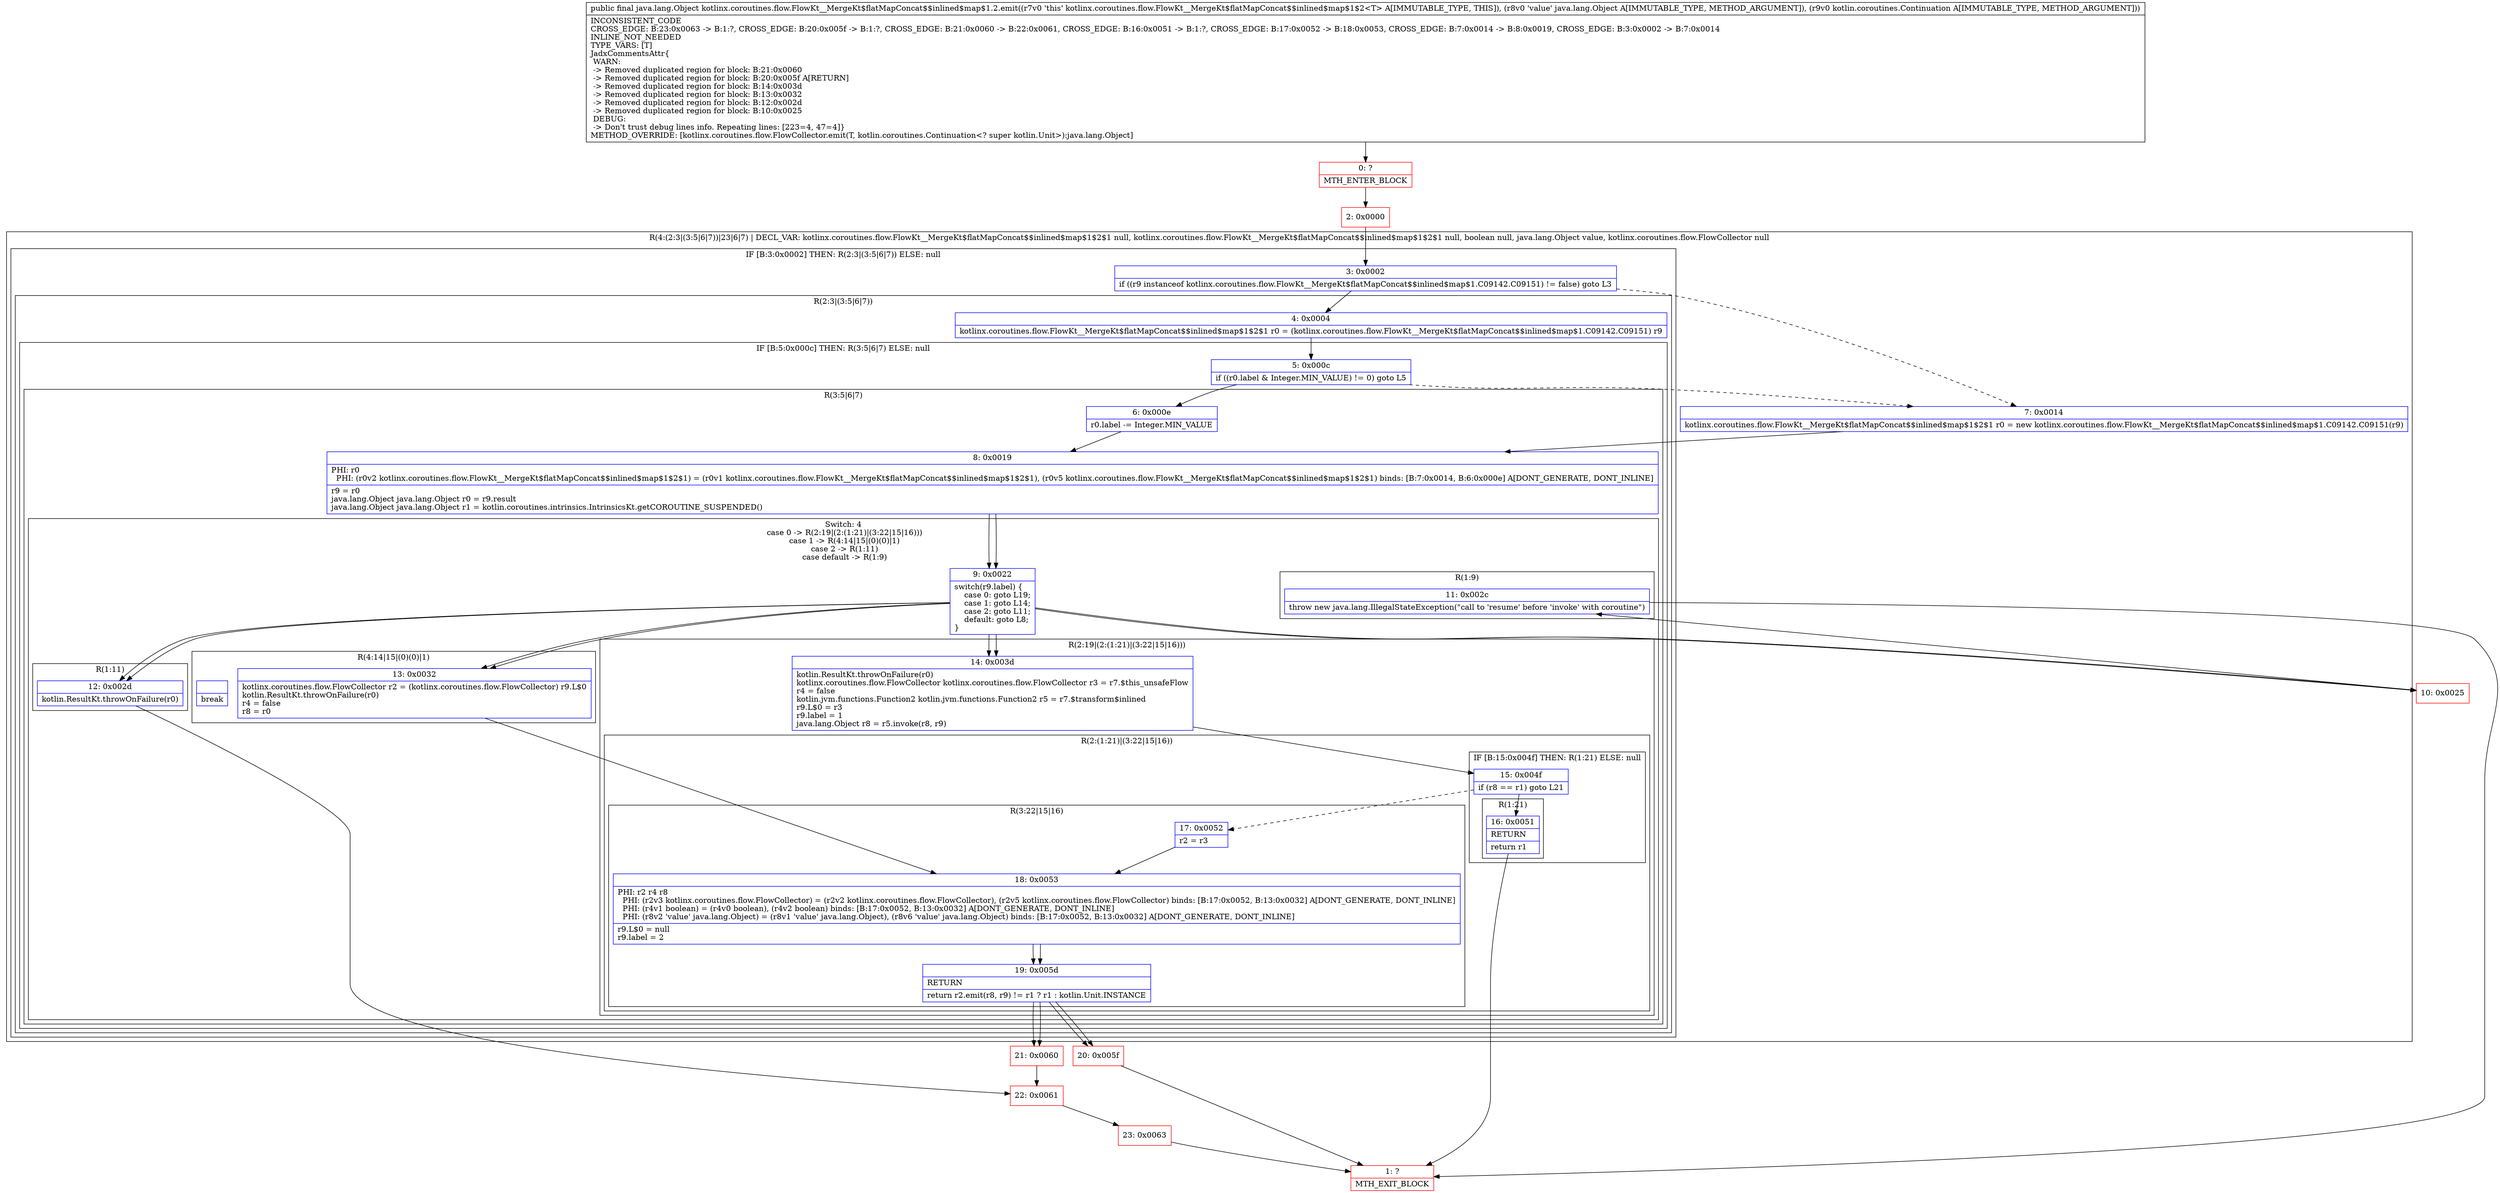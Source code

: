 digraph "CFG forkotlinx.coroutines.flow.FlowKt__MergeKt$flatMapConcat$$inlined$map$1.2.emit(Ljava\/lang\/Object;Lkotlin\/coroutines\/Continuation;)Ljava\/lang\/Object;" {
subgraph cluster_Region_531853337 {
label = "R(4:(2:3|(3:5|6|7))|23|6|7) | DECL_VAR: kotlinx.coroutines.flow.FlowKt__MergeKt$flatMapConcat$$inlined$map$1$2$1 null, kotlinx.coroutines.flow.FlowKt__MergeKt$flatMapConcat$$inlined$map$1$2$1 null, boolean null, java.lang.Object value, kotlinx.coroutines.flow.FlowCollector null\l";
node [shape=record,color=blue];
subgraph cluster_IfRegion_2082758178 {
label = "IF [B:3:0x0002] THEN: R(2:3|(3:5|6|7)) ELSE: null";
node [shape=record,color=blue];
Node_3 [shape=record,label="{3\:\ 0x0002|if ((r9 instanceof kotlinx.coroutines.flow.FlowKt__MergeKt$flatMapConcat$$inlined$map$1.C09142.C09151) != false) goto L3\l}"];
subgraph cluster_Region_1435370617 {
label = "R(2:3|(3:5|6|7))";
node [shape=record,color=blue];
Node_4 [shape=record,label="{4\:\ 0x0004|kotlinx.coroutines.flow.FlowKt__MergeKt$flatMapConcat$$inlined$map$1$2$1 r0 = (kotlinx.coroutines.flow.FlowKt__MergeKt$flatMapConcat$$inlined$map$1.C09142.C09151) r9\l}"];
subgraph cluster_IfRegion_1387492858 {
label = "IF [B:5:0x000c] THEN: R(3:5|6|7) ELSE: null";
node [shape=record,color=blue];
Node_5 [shape=record,label="{5\:\ 0x000c|if ((r0.label & Integer.MIN_VALUE) != 0) goto L5\l}"];
subgraph cluster_Region_552298578 {
label = "R(3:5|6|7)";
node [shape=record,color=blue];
Node_6 [shape=record,label="{6\:\ 0x000e|r0.label \-= Integer.MIN_VALUE\l}"];
Node_8 [shape=record,label="{8\:\ 0x0019|PHI: r0 \l  PHI: (r0v2 kotlinx.coroutines.flow.FlowKt__MergeKt$flatMapConcat$$inlined$map$1$2$1) = (r0v1 kotlinx.coroutines.flow.FlowKt__MergeKt$flatMapConcat$$inlined$map$1$2$1), (r0v5 kotlinx.coroutines.flow.FlowKt__MergeKt$flatMapConcat$$inlined$map$1$2$1) binds: [B:7:0x0014, B:6:0x000e] A[DONT_GENERATE, DONT_INLINE]\l|r9 = r0\ljava.lang.Object java.lang.Object r0 = r9.result\ljava.lang.Object java.lang.Object r1 = kotlin.coroutines.intrinsics.IntrinsicsKt.getCOROUTINE_SUSPENDED()\l}"];
subgraph cluster_SwitchRegion_1891158510 {
label = "Switch: 4
 case 0 -> R(2:19|(2:(1:21)|(3:22|15|16)))
 case 1 -> R(4:14|15|(0)(0)|1)
 case 2 -> R(1:11)
 case default -> R(1:9)";
node [shape=record,color=blue];
Node_9 [shape=record,label="{9\:\ 0x0022|switch(r9.label) \{\l    case 0: goto L19;\l    case 1: goto L14;\l    case 2: goto L11;\l    default: goto L8;\l\}\l}"];
subgraph cluster_Region_1947159640 {
label = "R(2:19|(2:(1:21)|(3:22|15|16)))";
node [shape=record,color=blue];
Node_14 [shape=record,label="{14\:\ 0x003d|kotlin.ResultKt.throwOnFailure(r0)\lkotlinx.coroutines.flow.FlowCollector kotlinx.coroutines.flow.FlowCollector r3 = r7.$this_unsafeFlow\lr4 = false\lkotlin.jvm.functions.Function2 kotlin.jvm.functions.Function2 r5 = r7.$transform$inlined\lr9.L$0 = r3\lr9.label = 1\ljava.lang.Object r8 = r5.invoke(r8, r9)\l}"];
subgraph cluster_Region_1273109161 {
label = "R(2:(1:21)|(3:22|15|16))";
node [shape=record,color=blue];
subgraph cluster_IfRegion_2064664994 {
label = "IF [B:15:0x004f] THEN: R(1:21) ELSE: null";
node [shape=record,color=blue];
Node_15 [shape=record,label="{15\:\ 0x004f|if (r8 == r1) goto L21\l}"];
subgraph cluster_Region_1176938192 {
label = "R(1:21)";
node [shape=record,color=blue];
Node_16 [shape=record,label="{16\:\ 0x0051|RETURN\l|return r1\l}"];
}
}
subgraph cluster_Region_1367815020 {
label = "R(3:22|15|16)";
node [shape=record,color=blue];
Node_17 [shape=record,label="{17\:\ 0x0052|r2 = r3\l}"];
Node_18 [shape=record,label="{18\:\ 0x0053|PHI: r2 r4 r8 \l  PHI: (r2v3 kotlinx.coroutines.flow.FlowCollector) = (r2v2 kotlinx.coroutines.flow.FlowCollector), (r2v5 kotlinx.coroutines.flow.FlowCollector) binds: [B:17:0x0052, B:13:0x0032] A[DONT_GENERATE, DONT_INLINE]\l  PHI: (r4v1 boolean) = (r4v0 boolean), (r4v2 boolean) binds: [B:17:0x0052, B:13:0x0032] A[DONT_GENERATE, DONT_INLINE]\l  PHI: (r8v2 'value' java.lang.Object) = (r8v1 'value' java.lang.Object), (r8v6 'value' java.lang.Object) binds: [B:17:0x0052, B:13:0x0032] A[DONT_GENERATE, DONT_INLINE]\l|r9.L$0 = null\lr9.label = 2\l}"];
Node_19 [shape=record,label="{19\:\ 0x005d|RETURN\l|return r2.emit(r8, r9) != r1 ? r1 : kotlin.Unit.INSTANCE\l}"];
}
}
}
subgraph cluster_Region_718633206 {
label = "R(4:14|15|(0)(0)|1)";
node [shape=record,color=blue];
Node_13 [shape=record,label="{13\:\ 0x0032|kotlinx.coroutines.flow.FlowCollector r2 = (kotlinx.coroutines.flow.FlowCollector) r9.L$0\lkotlin.ResultKt.throwOnFailure(r0)\lr4 = false\lr8 = r0\l}"];
Node_18 [shape=record,label="{18\:\ 0x0053|PHI: r2 r4 r8 \l  PHI: (r2v3 kotlinx.coroutines.flow.FlowCollector) = (r2v2 kotlinx.coroutines.flow.FlowCollector), (r2v5 kotlinx.coroutines.flow.FlowCollector) binds: [B:17:0x0052, B:13:0x0032] A[DONT_GENERATE, DONT_INLINE]\l  PHI: (r4v1 boolean) = (r4v0 boolean), (r4v2 boolean) binds: [B:17:0x0052, B:13:0x0032] A[DONT_GENERATE, DONT_INLINE]\l  PHI: (r8v2 'value' java.lang.Object) = (r8v1 'value' java.lang.Object), (r8v6 'value' java.lang.Object) binds: [B:17:0x0052, B:13:0x0032] A[DONT_GENERATE, DONT_INLINE]\l|r9.L$0 = null\lr9.label = 2\l}"];
subgraph cluster_IfRegion_479474683 {
label = "IF [B:19:0x005d] THEN: R(0) ELSE: R(0)";
node [shape=record,color=blue];
Node_19 [shape=record,label="{19\:\ 0x005d|RETURN\l|return r2.emit(r8, r9) != r1 ? r1 : kotlin.Unit.INSTANCE\l}"];
subgraph cluster_Region_1911800940 {
label = "R(0)";
node [shape=record,color=blue];
}
subgraph cluster_Region_804798782 {
label = "R(0)";
node [shape=record,color=blue];
}
}
Node_InsnContainer_1714290078 [shape=record,label="{|break\l}"];
}
subgraph cluster_Region_2055441612 {
label = "R(1:11)";
node [shape=record,color=blue];
Node_12 [shape=record,label="{12\:\ 0x002d|kotlin.ResultKt.throwOnFailure(r0)\l}"];
}
subgraph cluster_Region_1027703968 {
label = "R(1:9)";
node [shape=record,color=blue];
Node_11 [shape=record,label="{11\:\ 0x002c|throw new java.lang.IllegalStateException(\"call to 'resume' before 'invoke' with coroutine\")\l}"];
}
}
}
}
}
}
Node_7 [shape=record,label="{7\:\ 0x0014|kotlinx.coroutines.flow.FlowKt__MergeKt$flatMapConcat$$inlined$map$1$2$1 r0 = new kotlinx.coroutines.flow.FlowKt__MergeKt$flatMapConcat$$inlined$map$1.C09142.C09151(r9)\l}"];
Node_8 [shape=record,label="{8\:\ 0x0019|PHI: r0 \l  PHI: (r0v2 kotlinx.coroutines.flow.FlowKt__MergeKt$flatMapConcat$$inlined$map$1$2$1) = (r0v1 kotlinx.coroutines.flow.FlowKt__MergeKt$flatMapConcat$$inlined$map$1$2$1), (r0v5 kotlinx.coroutines.flow.FlowKt__MergeKt$flatMapConcat$$inlined$map$1$2$1) binds: [B:7:0x0014, B:6:0x000e] A[DONT_GENERATE, DONT_INLINE]\l|r9 = r0\ljava.lang.Object java.lang.Object r0 = r9.result\ljava.lang.Object java.lang.Object r1 = kotlin.coroutines.intrinsics.IntrinsicsKt.getCOROUTINE_SUSPENDED()\l}"];
subgraph cluster_SwitchRegion_309838269 {
label = "Switch: 0";
node [shape=record,color=blue];
Node_9 [shape=record,label="{9\:\ 0x0022|switch(r9.label) \{\l    case 0: goto L19;\l    case 1: goto L14;\l    case 2: goto L11;\l    default: goto L8;\l\}\l}"];
}
}
Node_0 [shape=record,color=red,label="{0\:\ ?|MTH_ENTER_BLOCK\l}"];
Node_2 [shape=record,color=red,label="{2\:\ 0x0000}"];
Node_10 [shape=record,color=red,label="{10\:\ 0x0025}"];
Node_1 [shape=record,color=red,label="{1\:\ ?|MTH_EXIT_BLOCK\l}"];
Node_22 [shape=record,color=red,label="{22\:\ 0x0061}"];
Node_23 [shape=record,color=red,label="{23\:\ 0x0063}"];
Node_20 [shape=record,color=red,label="{20\:\ 0x005f}"];
Node_21 [shape=record,color=red,label="{21\:\ 0x0060}"];
MethodNode[shape=record,label="{public final java.lang.Object kotlinx.coroutines.flow.FlowKt__MergeKt$flatMapConcat$$inlined$map$1.2.emit((r7v0 'this' kotlinx.coroutines.flow.FlowKt__MergeKt$flatMapConcat$$inlined$map$1$2\<T\> A[IMMUTABLE_TYPE, THIS]), (r8v0 'value' java.lang.Object A[IMMUTABLE_TYPE, METHOD_ARGUMENT]), (r9v0 kotlin.coroutines.Continuation A[IMMUTABLE_TYPE, METHOD_ARGUMENT]))  | INCONSISTENT_CODE\lCROSS_EDGE: B:23:0x0063 \-\> B:1:?, CROSS_EDGE: B:20:0x005f \-\> B:1:?, CROSS_EDGE: B:21:0x0060 \-\> B:22:0x0061, CROSS_EDGE: B:16:0x0051 \-\> B:1:?, CROSS_EDGE: B:17:0x0052 \-\> B:18:0x0053, CROSS_EDGE: B:7:0x0014 \-\> B:8:0x0019, CROSS_EDGE: B:3:0x0002 \-\> B:7:0x0014\lINLINE_NOT_NEEDED\lTYPE_VARS: [T]\lJadxCommentsAttr\{\l WARN: \l \-\> Removed duplicated region for block: B:21:0x0060 \l \-\> Removed duplicated region for block: B:20:0x005f A[RETURN]\l \-\> Removed duplicated region for block: B:14:0x003d \l \-\> Removed duplicated region for block: B:13:0x0032 \l \-\> Removed duplicated region for block: B:12:0x002d \l \-\> Removed duplicated region for block: B:10:0x0025 \l DEBUG: \l \-\> Don't trust debug lines info. Repeating lines: [223=4, 47=4]\}\lMETHOD_OVERRIDE: [kotlinx.coroutines.flow.FlowCollector.emit(T, kotlin.coroutines.Continuation\<? super kotlin.Unit\>):java.lang.Object]\l}"];
MethodNode -> Node_0;Node_3 -> Node_4;
Node_3 -> Node_7[style=dashed];
Node_4 -> Node_5;
Node_5 -> Node_6;
Node_5 -> Node_7[style=dashed];
Node_6 -> Node_8;
Node_8 -> Node_9;
Node_9 -> Node_10;
Node_9 -> Node_12;
Node_9 -> Node_13;
Node_9 -> Node_14;
Node_14 -> Node_15;
Node_15 -> Node_16;
Node_15 -> Node_17[style=dashed];
Node_16 -> Node_1;
Node_17 -> Node_18;
Node_18 -> Node_19;
Node_19 -> Node_20;
Node_19 -> Node_21;
Node_13 -> Node_18;
Node_18 -> Node_19;
Node_19 -> Node_20;
Node_19 -> Node_21;
Node_12 -> Node_22;
Node_11 -> Node_1;
Node_7 -> Node_8;
Node_8 -> Node_9;
Node_9 -> Node_10;
Node_9 -> Node_12;
Node_9 -> Node_13;
Node_9 -> Node_14;
Node_0 -> Node_2;
Node_2 -> Node_3;
Node_10 -> Node_11;
Node_22 -> Node_23;
Node_23 -> Node_1;
Node_20 -> Node_1;
Node_21 -> Node_22;
}

